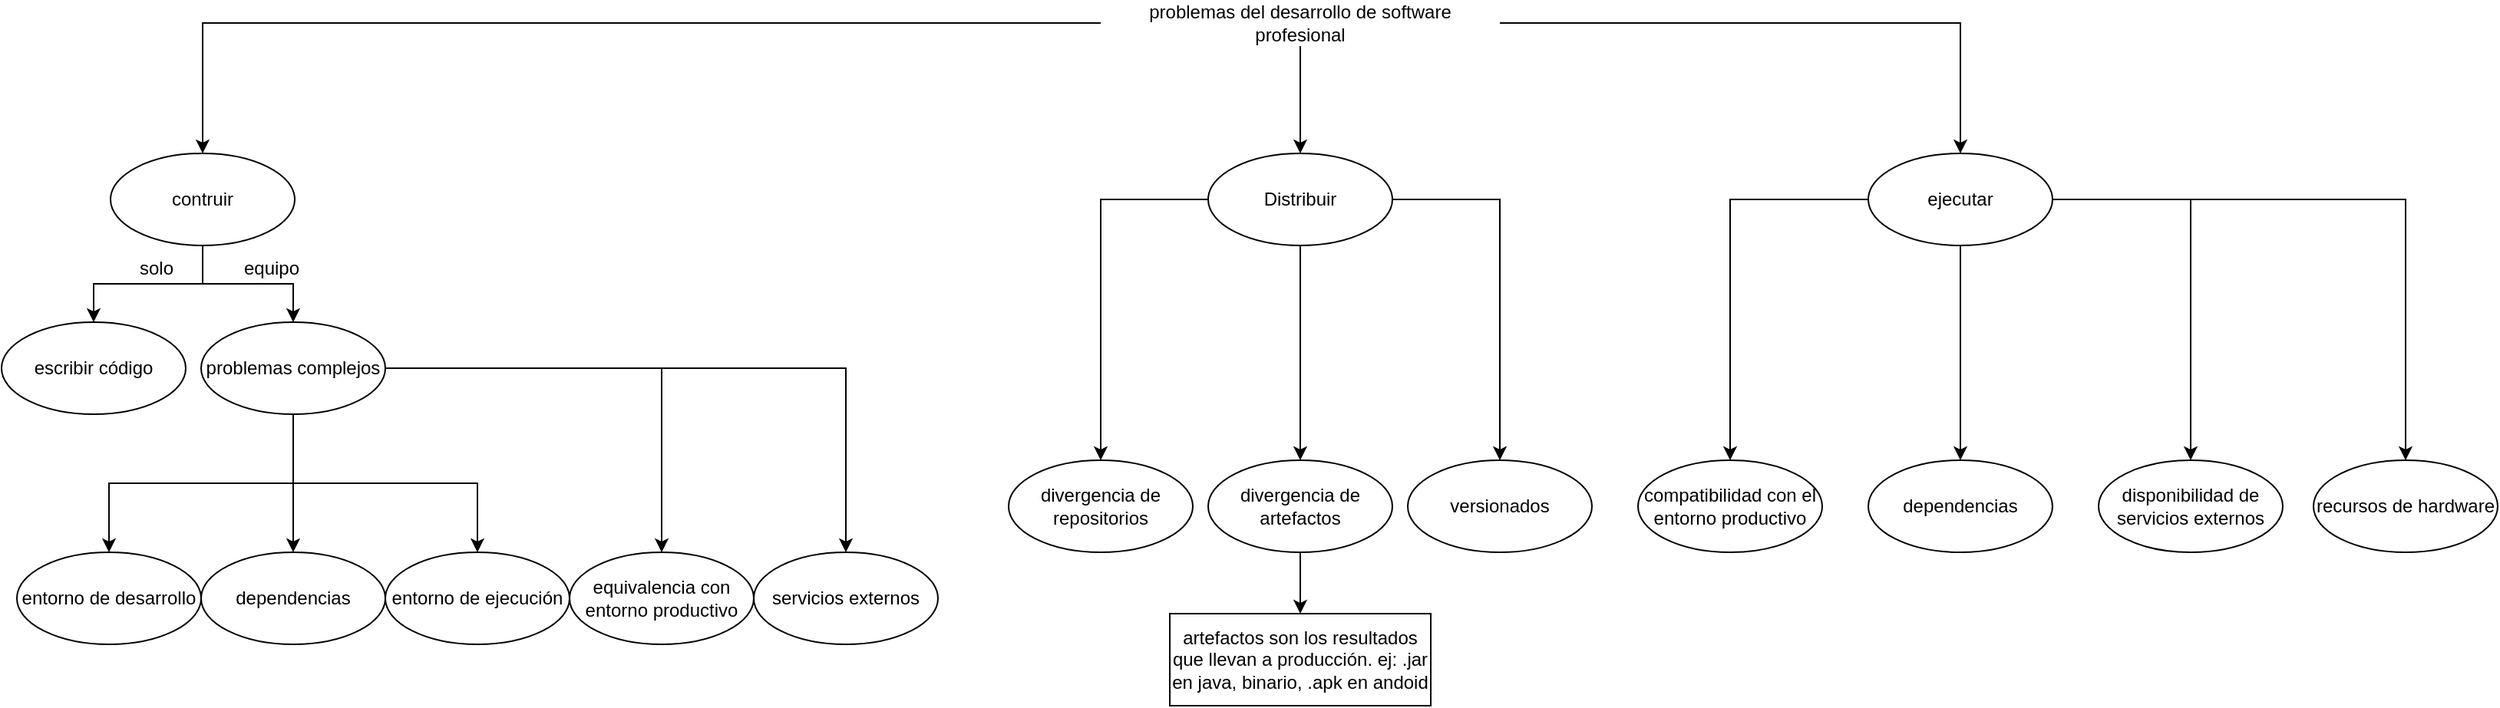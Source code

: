 <mxfile version="20.0.4" type="github">
  <diagram id="o01paQo0M_75d_bTTE2l" name="Page-1">
    <mxGraphModel dx="1621" dy="456" grid="1" gridSize="10" guides="1" tooltips="1" connect="1" arrows="1" fold="1" page="1" pageScale="1" pageWidth="827" pageHeight="1169" math="0" shadow="0">
      <root>
        <mxCell id="0" />
        <mxCell id="1" parent="0" />
        <mxCell id="xRS9bd5W3UxyrXjsdGFN-3" value="" style="edgeStyle=orthogonalEdgeStyle;rounded=0;orthogonalLoop=1;jettySize=auto;html=1;" edge="1" parent="1" source="xRS9bd5W3UxyrXjsdGFN-1" target="xRS9bd5W3UxyrXjsdGFN-2">
          <mxGeometry relative="1" as="geometry" />
        </mxCell>
        <mxCell id="xRS9bd5W3UxyrXjsdGFN-5" value="" style="edgeStyle=orthogonalEdgeStyle;rounded=0;orthogonalLoop=1;jettySize=auto;html=1;" edge="1" parent="1" source="xRS9bd5W3UxyrXjsdGFN-1" target="xRS9bd5W3UxyrXjsdGFN-4">
          <mxGeometry relative="1" as="geometry" />
        </mxCell>
        <mxCell id="xRS9bd5W3UxyrXjsdGFN-7" value="" style="edgeStyle=orthogonalEdgeStyle;rounded=0;orthogonalLoop=1;jettySize=auto;html=1;" edge="1" parent="1" source="xRS9bd5W3UxyrXjsdGFN-1" target="xRS9bd5W3UxyrXjsdGFN-6">
          <mxGeometry relative="1" as="geometry" />
        </mxCell>
        <mxCell id="xRS9bd5W3UxyrXjsdGFN-1" value="problemas del desarrollo de software profesional" style="text;html=1;strokeColor=none;fillColor=none;align=center;verticalAlign=middle;whiteSpace=wrap;rounded=0;" vertex="1" parent="1">
          <mxGeometry x="700" y="210" width="260" height="30" as="geometry" />
        </mxCell>
        <mxCell id="xRS9bd5W3UxyrXjsdGFN-11" value="" style="edgeStyle=orthogonalEdgeStyle;rounded=0;orthogonalLoop=1;jettySize=auto;html=1;" edge="1" parent="1" source="xRS9bd5W3UxyrXjsdGFN-2" target="xRS9bd5W3UxyrXjsdGFN-10">
          <mxGeometry relative="1" as="geometry" />
        </mxCell>
        <mxCell id="xRS9bd5W3UxyrXjsdGFN-18" style="edgeStyle=orthogonalEdgeStyle;rounded=0;orthogonalLoop=1;jettySize=auto;html=1;" edge="1" parent="1" source="xRS9bd5W3UxyrXjsdGFN-2" target="xRS9bd5W3UxyrXjsdGFN-12">
          <mxGeometry relative="1" as="geometry" />
        </mxCell>
        <mxCell id="xRS9bd5W3UxyrXjsdGFN-2" value="contruir" style="ellipse;whiteSpace=wrap;html=1;" vertex="1" parent="1">
          <mxGeometry x="55" y="310" width="120" height="60" as="geometry" />
        </mxCell>
        <mxCell id="xRS9bd5W3UxyrXjsdGFN-30" value="" style="edgeStyle=orthogonalEdgeStyle;rounded=0;orthogonalLoop=1;jettySize=auto;html=1;" edge="1" parent="1" source="xRS9bd5W3UxyrXjsdGFN-4" target="xRS9bd5W3UxyrXjsdGFN-29">
          <mxGeometry relative="1" as="geometry" />
        </mxCell>
        <mxCell id="xRS9bd5W3UxyrXjsdGFN-32" value="" style="edgeStyle=orthogonalEdgeStyle;rounded=0;orthogonalLoop=1;jettySize=auto;html=1;" edge="1" parent="1" source="xRS9bd5W3UxyrXjsdGFN-4" target="xRS9bd5W3UxyrXjsdGFN-31">
          <mxGeometry relative="1" as="geometry" />
        </mxCell>
        <mxCell id="xRS9bd5W3UxyrXjsdGFN-34" value="" style="edgeStyle=orthogonalEdgeStyle;rounded=0;orthogonalLoop=1;jettySize=auto;html=1;" edge="1" parent="1" source="xRS9bd5W3UxyrXjsdGFN-4" target="xRS9bd5W3UxyrXjsdGFN-33">
          <mxGeometry relative="1" as="geometry" />
        </mxCell>
        <mxCell id="xRS9bd5W3UxyrXjsdGFN-4" value="Distribuir" style="ellipse;whiteSpace=wrap;html=1;" vertex="1" parent="1">
          <mxGeometry x="770" y="310" width="120" height="60" as="geometry" />
        </mxCell>
        <mxCell id="xRS9bd5W3UxyrXjsdGFN-40" value="" style="edgeStyle=orthogonalEdgeStyle;rounded=0;orthogonalLoop=1;jettySize=auto;html=1;" edge="1" parent="1" source="xRS9bd5W3UxyrXjsdGFN-6" target="xRS9bd5W3UxyrXjsdGFN-39">
          <mxGeometry relative="1" as="geometry" />
        </mxCell>
        <mxCell id="xRS9bd5W3UxyrXjsdGFN-42" value="" style="edgeStyle=orthogonalEdgeStyle;rounded=0;orthogonalLoop=1;jettySize=auto;html=1;" edge="1" parent="1" source="xRS9bd5W3UxyrXjsdGFN-6" target="xRS9bd5W3UxyrXjsdGFN-41">
          <mxGeometry relative="1" as="geometry" />
        </mxCell>
        <mxCell id="xRS9bd5W3UxyrXjsdGFN-44" value="" style="edgeStyle=orthogonalEdgeStyle;rounded=0;orthogonalLoop=1;jettySize=auto;html=1;" edge="1" parent="1" source="xRS9bd5W3UxyrXjsdGFN-6" target="xRS9bd5W3UxyrXjsdGFN-43">
          <mxGeometry relative="1" as="geometry" />
        </mxCell>
        <mxCell id="xRS9bd5W3UxyrXjsdGFN-46" value="" style="edgeStyle=orthogonalEdgeStyle;rounded=0;orthogonalLoop=1;jettySize=auto;html=1;" edge="1" parent="1" source="xRS9bd5W3UxyrXjsdGFN-6" target="xRS9bd5W3UxyrXjsdGFN-45">
          <mxGeometry relative="1" as="geometry" />
        </mxCell>
        <mxCell id="xRS9bd5W3UxyrXjsdGFN-6" value="ejecutar" style="ellipse;whiteSpace=wrap;html=1;" vertex="1" parent="1">
          <mxGeometry x="1200" y="310" width="120" height="60" as="geometry" />
        </mxCell>
        <mxCell id="xRS9bd5W3UxyrXjsdGFN-10" value="escribir código" style="ellipse;whiteSpace=wrap;html=1;" vertex="1" parent="1">
          <mxGeometry x="-16" y="420" width="120" height="60" as="geometry" />
        </mxCell>
        <mxCell id="xRS9bd5W3UxyrXjsdGFN-20" value="" style="edgeStyle=orthogonalEdgeStyle;rounded=0;orthogonalLoop=1;jettySize=auto;html=1;" edge="1" parent="1" source="xRS9bd5W3UxyrXjsdGFN-12" target="xRS9bd5W3UxyrXjsdGFN-19">
          <mxGeometry relative="1" as="geometry" />
        </mxCell>
        <mxCell id="xRS9bd5W3UxyrXjsdGFN-22" value="" style="edgeStyle=orthogonalEdgeStyle;rounded=0;orthogonalLoop=1;jettySize=auto;html=1;" edge="1" parent="1" source="xRS9bd5W3UxyrXjsdGFN-12" target="xRS9bd5W3UxyrXjsdGFN-21">
          <mxGeometry relative="1" as="geometry" />
        </mxCell>
        <mxCell id="xRS9bd5W3UxyrXjsdGFN-24" value="" style="edgeStyle=orthogonalEdgeStyle;rounded=0;orthogonalLoop=1;jettySize=auto;html=1;" edge="1" parent="1" source="xRS9bd5W3UxyrXjsdGFN-12" target="xRS9bd5W3UxyrXjsdGFN-23">
          <mxGeometry relative="1" as="geometry" />
        </mxCell>
        <mxCell id="xRS9bd5W3UxyrXjsdGFN-26" value="" style="edgeStyle=orthogonalEdgeStyle;rounded=0;orthogonalLoop=1;jettySize=auto;html=1;" edge="1" parent="1" source="xRS9bd5W3UxyrXjsdGFN-12" target="xRS9bd5W3UxyrXjsdGFN-25">
          <mxGeometry relative="1" as="geometry" />
        </mxCell>
        <mxCell id="xRS9bd5W3UxyrXjsdGFN-28" value="" style="edgeStyle=orthogonalEdgeStyle;rounded=0;orthogonalLoop=1;jettySize=auto;html=1;" edge="1" parent="1" source="xRS9bd5W3UxyrXjsdGFN-12" target="xRS9bd5W3UxyrXjsdGFN-27">
          <mxGeometry relative="1" as="geometry" />
        </mxCell>
        <mxCell id="xRS9bd5W3UxyrXjsdGFN-12" value="problemas complejos" style="ellipse;whiteSpace=wrap;html=1;" vertex="1" parent="1">
          <mxGeometry x="114" y="420" width="120" height="60" as="geometry" />
        </mxCell>
        <mxCell id="xRS9bd5W3UxyrXjsdGFN-15" value="solo" style="text;html=1;strokeColor=none;fillColor=none;align=center;verticalAlign=middle;whiteSpace=wrap;rounded=0;" vertex="1" parent="1">
          <mxGeometry x="55" y="370" width="60" height="30" as="geometry" />
        </mxCell>
        <mxCell id="xRS9bd5W3UxyrXjsdGFN-16" value="equipo" style="text;html=1;strokeColor=none;fillColor=none;align=center;verticalAlign=middle;whiteSpace=wrap;rounded=0;" vertex="1" parent="1">
          <mxGeometry x="130" y="370" width="60" height="30" as="geometry" />
        </mxCell>
        <mxCell id="xRS9bd5W3UxyrXjsdGFN-19" value="entorno de desarrollo" style="ellipse;whiteSpace=wrap;html=1;" vertex="1" parent="1">
          <mxGeometry x="-6" y="570" width="120" height="60" as="geometry" />
        </mxCell>
        <mxCell id="xRS9bd5W3UxyrXjsdGFN-21" value="dependencias" style="ellipse;whiteSpace=wrap;html=1;" vertex="1" parent="1">
          <mxGeometry x="114" y="570" width="120" height="60" as="geometry" />
        </mxCell>
        <mxCell id="xRS9bd5W3UxyrXjsdGFN-23" value="entorno de ejecución" style="ellipse;whiteSpace=wrap;html=1;" vertex="1" parent="1">
          <mxGeometry x="234" y="570" width="120" height="60" as="geometry" />
        </mxCell>
        <mxCell id="xRS9bd5W3UxyrXjsdGFN-25" value="equivalencia con entorno productivo" style="ellipse;whiteSpace=wrap;html=1;" vertex="1" parent="1">
          <mxGeometry x="354" y="570" width="120" height="60" as="geometry" />
        </mxCell>
        <mxCell id="xRS9bd5W3UxyrXjsdGFN-27" value="servicios externos" style="ellipse;whiteSpace=wrap;html=1;" vertex="1" parent="1">
          <mxGeometry x="474" y="570" width="120" height="60" as="geometry" />
        </mxCell>
        <mxCell id="xRS9bd5W3UxyrXjsdGFN-29" value="divergencia de repositorios" style="ellipse;whiteSpace=wrap;html=1;" vertex="1" parent="1">
          <mxGeometry x="640" y="510" width="120" height="60" as="geometry" />
        </mxCell>
        <mxCell id="xRS9bd5W3UxyrXjsdGFN-38" value="" style="edgeStyle=orthogonalEdgeStyle;rounded=0;orthogonalLoop=1;jettySize=auto;html=1;" edge="1" parent="1" source="xRS9bd5W3UxyrXjsdGFN-31" target="xRS9bd5W3UxyrXjsdGFN-37">
          <mxGeometry relative="1" as="geometry" />
        </mxCell>
        <mxCell id="xRS9bd5W3UxyrXjsdGFN-31" value="divergencia de artefactos" style="ellipse;whiteSpace=wrap;html=1;" vertex="1" parent="1">
          <mxGeometry x="770" y="510" width="120" height="60" as="geometry" />
        </mxCell>
        <mxCell id="xRS9bd5W3UxyrXjsdGFN-33" value="versionados" style="ellipse;whiteSpace=wrap;html=1;" vertex="1" parent="1">
          <mxGeometry x="900" y="510" width="120" height="60" as="geometry" />
        </mxCell>
        <mxCell id="xRS9bd5W3UxyrXjsdGFN-37" value="artefactos son los resultados que llevan a producción. ej: .jar en java, binario, .apk en andoid" style="whiteSpace=wrap;html=1;" vertex="1" parent="1">
          <mxGeometry x="745" y="610" width="170" height="60" as="geometry" />
        </mxCell>
        <mxCell id="xRS9bd5W3UxyrXjsdGFN-39" value="compatibilidad con el entorno productivo" style="ellipse;whiteSpace=wrap;html=1;" vertex="1" parent="1">
          <mxGeometry x="1050" y="510" width="120" height="60" as="geometry" />
        </mxCell>
        <mxCell id="xRS9bd5W3UxyrXjsdGFN-41" value="dependencias" style="ellipse;whiteSpace=wrap;html=1;" vertex="1" parent="1">
          <mxGeometry x="1200" y="510" width="120" height="60" as="geometry" />
        </mxCell>
        <mxCell id="xRS9bd5W3UxyrXjsdGFN-43" value="disponibilidad de servicios externos" style="ellipse;whiteSpace=wrap;html=1;" vertex="1" parent="1">
          <mxGeometry x="1350" y="510" width="120" height="60" as="geometry" />
        </mxCell>
        <mxCell id="xRS9bd5W3UxyrXjsdGFN-45" value="recursos de hardware" style="ellipse;whiteSpace=wrap;html=1;" vertex="1" parent="1">
          <mxGeometry x="1490" y="510" width="120" height="60" as="geometry" />
        </mxCell>
      </root>
    </mxGraphModel>
  </diagram>
</mxfile>
